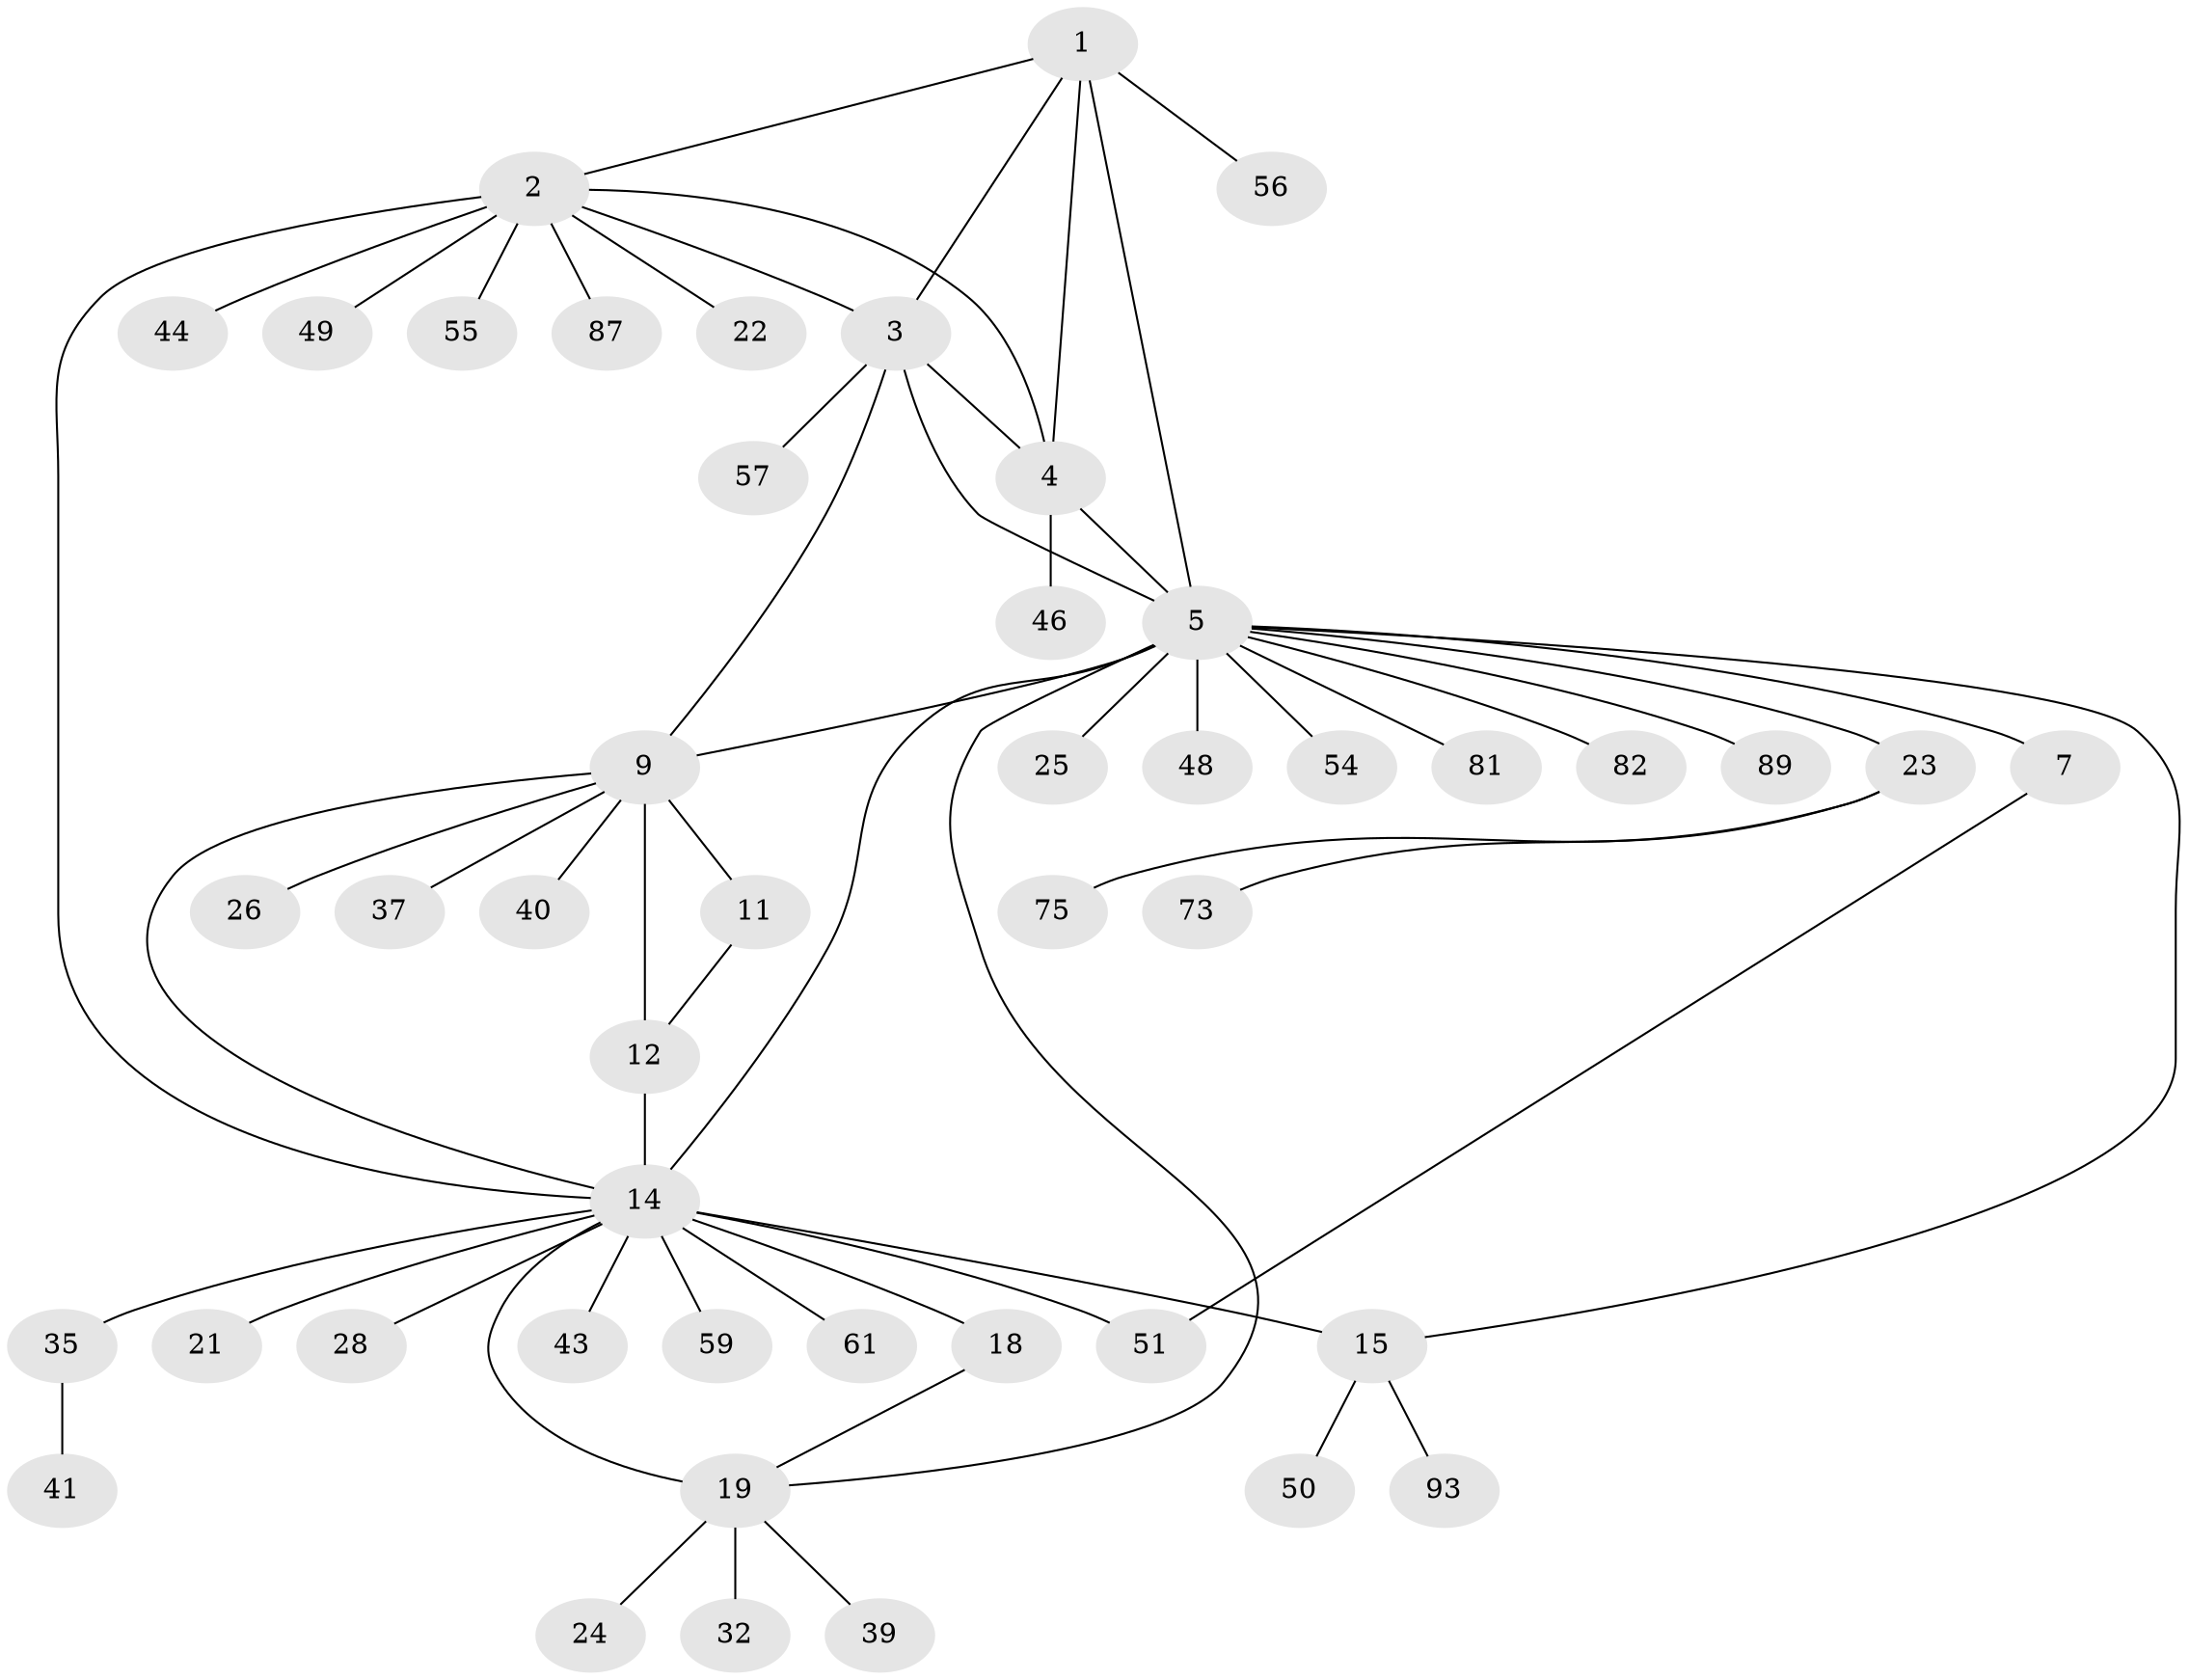 // original degree distribution, {5: 0.07526881720430108, 10: 0.021505376344086023, 7: 0.043010752688172046, 9: 0.021505376344086023, 8: 0.021505376344086023, 4: 0.043010752688172046, 6: 0.021505376344086023, 1: 0.5591397849462365, 3: 0.03225806451612903, 2: 0.16129032258064516}
// Generated by graph-tools (version 1.1) at 2025/15/03/09/25 04:15:46]
// undirected, 46 vertices, 59 edges
graph export_dot {
graph [start="1"]
  node [color=gray90,style=filled];
  1;
  2;
  3 [super="+52"];
  4;
  5 [super="+13+77+6+60+30"];
  7 [super="+74"];
  9 [super="+42+10+27+53+91+33"];
  11 [super="+63"];
  12;
  14 [super="+16+68+17"];
  15;
  18 [super="+34+29"];
  19;
  21;
  22;
  23;
  24 [super="+45"];
  25;
  26 [super="+70"];
  28;
  32;
  35 [super="+76+36+38+64"];
  37;
  39;
  40;
  41 [super="+47+84"];
  43;
  44;
  46;
  48;
  49;
  50 [super="+65"];
  51;
  54;
  55 [super="+72+58"];
  56;
  57 [super="+66"];
  59;
  61 [super="+71"];
  73;
  75;
  81;
  82 [super="+88"];
  87;
  89;
  93;
  1 -- 2;
  1 -- 3;
  1 -- 4;
  1 -- 56;
  1 -- 5;
  2 -- 3;
  2 -- 4;
  2 -- 22;
  2 -- 44;
  2 -- 49;
  2 -- 55;
  2 -- 87;
  2 -- 14 [weight=2];
  3 -- 4;
  3 -- 9;
  3 -- 57;
  3 -- 5;
  4 -- 46;
  4 -- 5;
  5 -- 7 [weight=3];
  5 -- 19;
  5 -- 54;
  5 -- 23;
  5 -- 14 [weight=3];
  5 -- 15;
  5 -- 48;
  5 -- 81;
  5 -- 82;
  5 -- 89;
  5 -- 25;
  5 -- 9;
  7 -- 51;
  9 -- 11 [weight=2];
  9 -- 12 [weight=2];
  9 -- 14 [weight=2];
  9 -- 37;
  9 -- 40;
  9 -- 26;
  11 -- 12;
  12 -- 14;
  14 -- 15 [weight=2];
  14 -- 35;
  14 -- 21;
  14 -- 59;
  14 -- 43;
  14 -- 18 [weight=2];
  14 -- 19 [weight=2];
  14 -- 51;
  14 -- 28;
  14 -- 61;
  15 -- 50;
  15 -- 93;
  18 -- 19;
  19 -- 24;
  19 -- 32;
  19 -- 39;
  23 -- 73;
  23 -- 75;
  35 -- 41;
}
